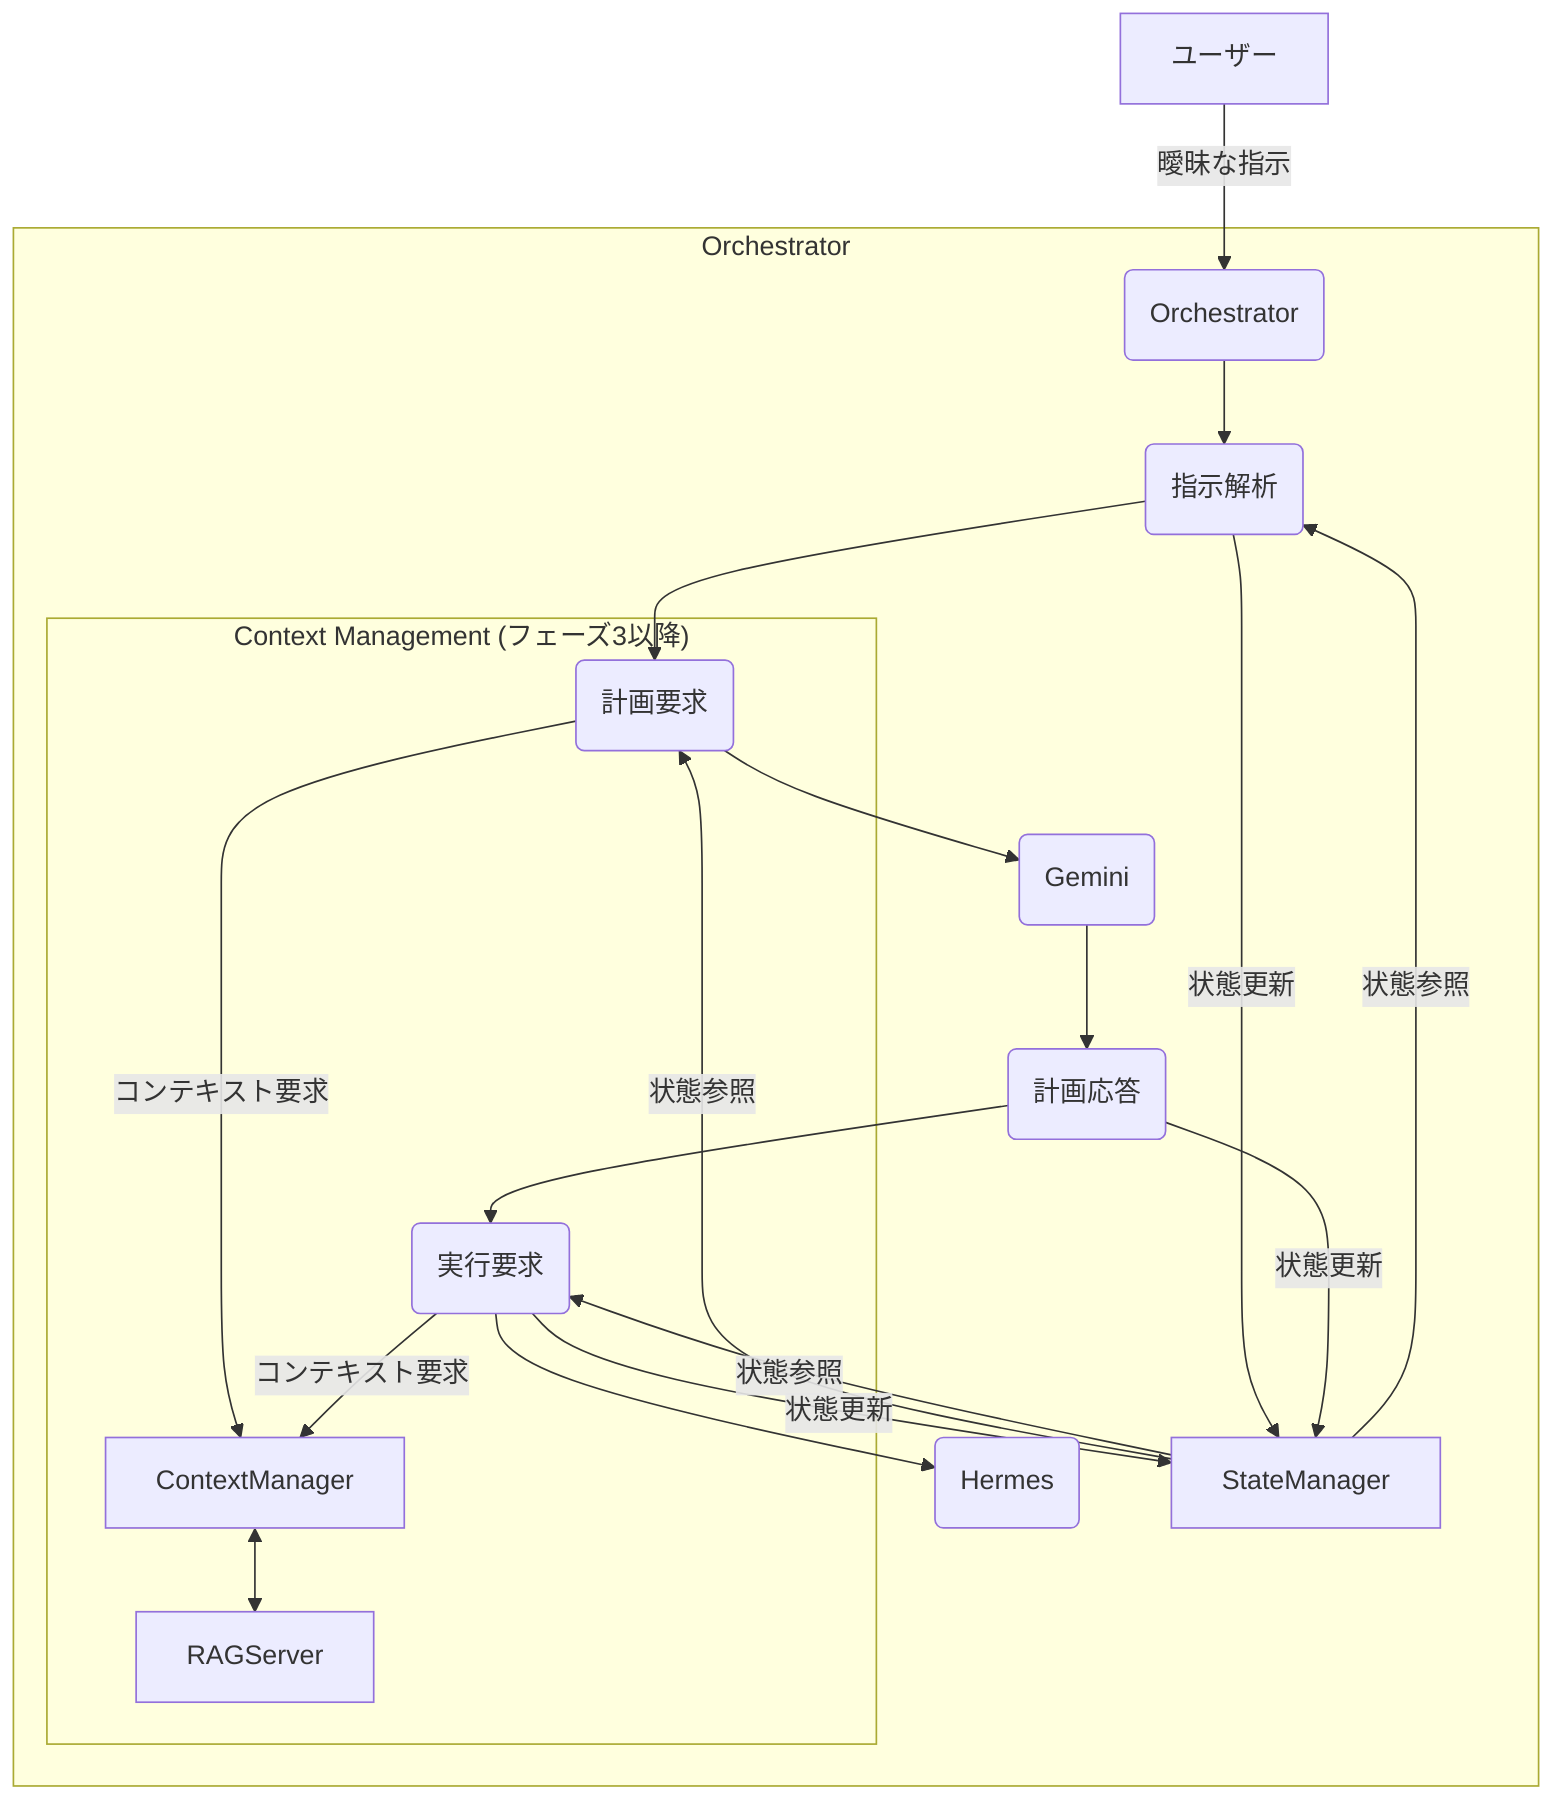 graph TD
    User[ユーザー] -->|曖昧な指示| Orchestrator_Entry(Orchestrator)

    subgraph Orchestrator
        Orchestrator_Entry --> InstructionParser(指示解析)
        InstructionParser --> PlanRequestHandler(計画要求)
        PlanRequestHandler --> Commander(Gemini)
        Commander --> PlanResponseHandler(計画応答)
        PlanResponseHandler --> ExecutionRequestHandler(実行要求)
        ExecutionRequestHandler --> ExecutionUnit(Hermes)

        subgraph "Context Management (フェーズ3以降)"
            PlanRequestHandler -- コンテキスト要求 --> ContextManager
            ExecutionRequestHandler -- コンテキスト要求 --> ContextManager
            ContextManager <--> RAGServer
        end

        InstructionParser -- 状態更新 --> StateManager
        PlanResponseHandler -- 状態更新 --> StateManager
        ExecutionRequestHandler -- 状態更新 --> StateManager
        StateManager -- 状態参照 --> InstructionParser
        StateManager -- 状態参照 --> PlanRequestHandler
        StateManager -- 状態参照 --> ExecutionRequestHandler
    end